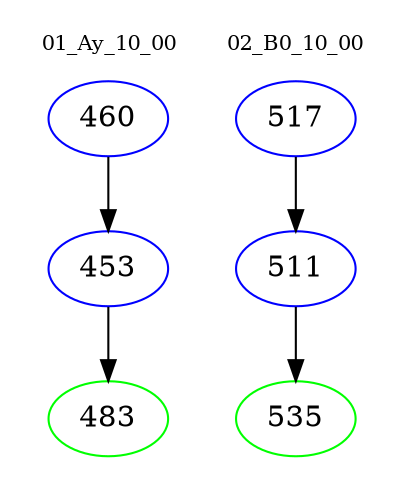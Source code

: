 digraph{
subgraph cluster_0 {
color = white
label = "01_Ay_10_00";
fontsize=10;
T0_460 [label="460", color="blue"]
T0_460 -> T0_453 [color="black"]
T0_453 [label="453", color="blue"]
T0_453 -> T0_483 [color="black"]
T0_483 [label="483", color="green"]
}
subgraph cluster_1 {
color = white
label = "02_B0_10_00";
fontsize=10;
T1_517 [label="517", color="blue"]
T1_517 -> T1_511 [color="black"]
T1_511 [label="511", color="blue"]
T1_511 -> T1_535 [color="black"]
T1_535 [label="535", color="green"]
}
}
